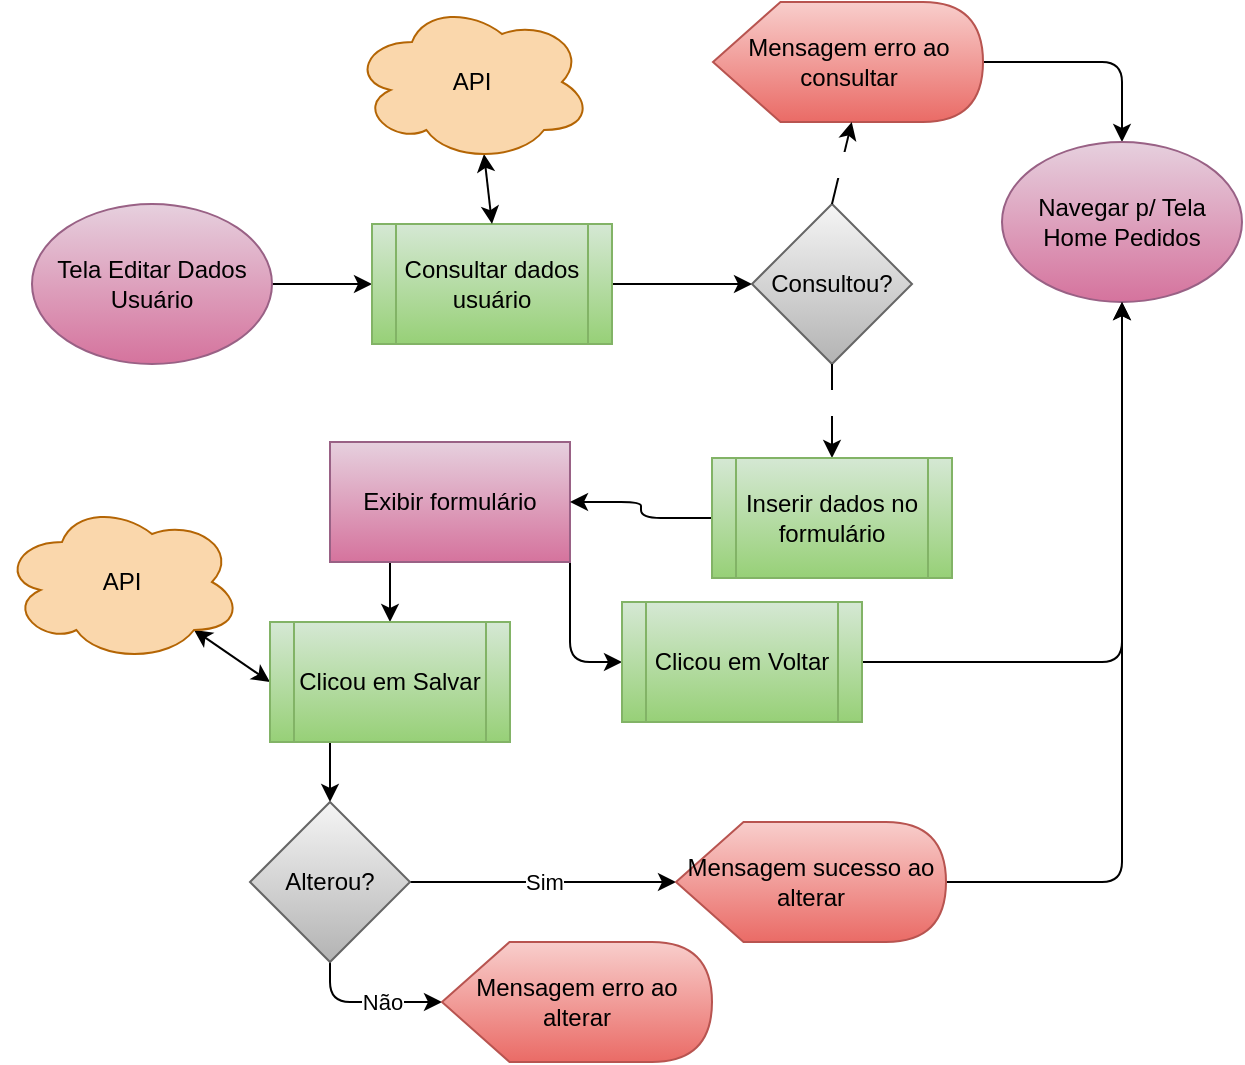 <mxfile>
    <diagram id="hafGD2FYq9tdRyy5QDzc" name="Página-1">
        <mxGraphModel dx="797" dy="635" grid="1" gridSize="10" guides="1" tooltips="1" connect="1" arrows="1" fold="1" page="1" pageScale="1" pageWidth="827" pageHeight="1169" math="0" shadow="0">
            <root>
                <mxCell id="0"/>
                <mxCell id="1" parent="0"/>
                <mxCell id="103" style="edgeStyle=none;html=1;exitX=1;exitY=0.5;exitDx=0;exitDy=0;entryX=0;entryY=0.5;entryDx=0;entryDy=0;" edge="1" parent="1" source="13" target="26">
                    <mxGeometry relative="1" as="geometry"/>
                </mxCell>
                <mxCell id="13" value="Tela Editar Dados Usuário" style="ellipse;whiteSpace=wrap;html=1;fillColor=#e6d0de;strokeColor=#996185;fontStyle=0;gradientColor=#d5739d;fontColor=#000000;" parent="1" vertex="1">
                    <mxGeometry x="15" y="111" width="120" height="80" as="geometry"/>
                </mxCell>
                <mxCell id="81" style="edgeStyle=none;html=1;exitX=1;exitY=0.5;exitDx=0;exitDy=0;entryX=0;entryY=0.5;entryDx=0;entryDy=0;" parent="1" source="26" target="79" edge="1">
                    <mxGeometry relative="1" as="geometry">
                        <mxPoint x="337" y="151" as="targetPoint"/>
                    </mxGeometry>
                </mxCell>
                <mxCell id="26" value="Consultar dados usuário" style="shape=process;whiteSpace=wrap;html=1;backgroundOutline=1;fillColor=#d5e8d4;gradientColor=#97d077;strokeColor=#82b366;fontColor=#000000;" parent="1" vertex="1">
                    <mxGeometry x="185" y="121" width="120" height="60" as="geometry"/>
                </mxCell>
                <mxCell id="55" style="edgeStyle=none;html=1;exitX=0.55;exitY=0.95;exitDx=0;exitDy=0;exitPerimeter=0;entryX=0.5;entryY=0;entryDx=0;entryDy=0;startArrow=classic;startFill=1;" parent="1" source="54" target="26" edge="1">
                    <mxGeometry relative="1" as="geometry"/>
                </mxCell>
                <mxCell id="54" value="API" style="ellipse;shape=cloud;whiteSpace=wrap;html=1;fillColor=#fad7ac;strokeColor=#b46504;fontColor=#000000;" parent="1" vertex="1">
                    <mxGeometry x="175" y="10" width="120" height="80" as="geometry"/>
                </mxCell>
                <mxCell id="91" style="edgeStyle=orthogonalEdgeStyle;html=1;exitX=1;exitY=1;exitDx=0;exitDy=0;entryX=0;entryY=0.5;entryDx=0;entryDy=0;" parent="1" source="78" target="89" edge="1">
                    <mxGeometry relative="1" as="geometry"/>
                </mxCell>
                <mxCell id="93" style="edgeStyle=orthogonalEdgeStyle;html=1;exitX=0.25;exitY=1;exitDx=0;exitDy=0;" parent="1" source="78" target="92" edge="1">
                    <mxGeometry relative="1" as="geometry"/>
                </mxCell>
                <mxCell id="78" value="Exibir formulário" style="whiteSpace=wrap;html=1;fillColor=#e6d0de;strokeColor=#996185;fontColor=#000000;fontStyle=0;gradientColor=#d5739d;" parent="1" vertex="1">
                    <mxGeometry x="164" y="230" width="120" height="60" as="geometry"/>
                </mxCell>
                <mxCell id="79" value="Consultou?" style="rhombus;whiteSpace=wrap;html=1;fillColor=#f5f5f5;gradientColor=#b3b3b3;strokeColor=#666666;fontColor=#000000;" parent="1" vertex="1">
                    <mxGeometry x="375" y="111" width="80" height="80" as="geometry"/>
                </mxCell>
                <mxCell id="85" style="edgeStyle=orthogonalEdgeStyle;html=1;exitX=1;exitY=0.5;exitDx=0;exitDy=0;exitPerimeter=0;entryX=0.5;entryY=0;entryDx=0;entryDy=0;" parent="1" source="82" target="86" edge="1">
                    <mxGeometry relative="1" as="geometry">
                        <mxPoint x="620" y="40" as="targetPoint"/>
                    </mxGeometry>
                </mxCell>
                <mxCell id="82" value="Mensagem erro ao consultar" style="shape=display;whiteSpace=wrap;html=1;fillColor=#f8cecc;gradientColor=#ea6b66;strokeColor=#b85450;fontColor=#000000;" parent="1" vertex="1">
                    <mxGeometry x="355.5" y="10" width="135" height="60" as="geometry"/>
                </mxCell>
                <mxCell id="83" value="Não" style="edgeStyle=none;html=1;fontColor=#FFFFFF;entryX=0;entryY=0;entryDx=69.375;entryDy=60;entryPerimeter=0;exitX=0.5;exitY=0;exitDx=0;exitDy=0;" parent="1" source="79" target="82" edge="1">
                    <mxGeometry relative="1" as="geometry">
                        <mxPoint x="263.875" y="60" as="targetPoint"/>
                        <mxPoint x="262" y="111" as="sourcePoint"/>
                        <mxPoint as="offset"/>
                    </mxGeometry>
                </mxCell>
                <mxCell id="84" value="Sim" style="edgeStyle=orthogonalEdgeStyle;html=1;exitX=0.5;exitY=1;exitDx=0;exitDy=0;fontColor=#FFFFFF;entryX=0.5;entryY=0;entryDx=0;entryDy=0;" parent="1" source="79" target="87" edge="1">
                    <mxGeometry x="-0.2" relative="1" as="geometry">
                        <mxPoint x="423" y="260" as="targetPoint"/>
                        <mxPoint as="offset"/>
                        <mxPoint x="302" y="151" as="sourcePoint"/>
                    </mxGeometry>
                </mxCell>
                <mxCell id="86" value="Navegar p/ Tela&lt;br&gt;Home Pedidos" style="ellipse;whiteSpace=wrap;html=1;fillColor=#e6d0de;strokeColor=#996185;fontStyle=0;gradientColor=#d5739d;fontColor=#000000;" parent="1" vertex="1">
                    <mxGeometry x="500" y="80" width="120" height="80" as="geometry"/>
                </mxCell>
                <mxCell id="88" style="edgeStyle=orthogonalEdgeStyle;html=1;entryX=1;entryY=0.5;entryDx=0;entryDy=0;" parent="1" source="87" target="78" edge="1">
                    <mxGeometry relative="1" as="geometry"/>
                </mxCell>
                <mxCell id="87" value="Inserir dados no formulário" style="shape=process;whiteSpace=wrap;html=1;backgroundOutline=1;fillColor=#d5e8d4;gradientColor=#97d077;strokeColor=#82b366;fontColor=#000000;" parent="1" vertex="1">
                    <mxGeometry x="355" y="238" width="120" height="60" as="geometry"/>
                </mxCell>
                <mxCell id="90" style="edgeStyle=orthogonalEdgeStyle;html=1;exitX=1;exitY=0.5;exitDx=0;exitDy=0;entryX=0.5;entryY=1;entryDx=0;entryDy=0;" parent="1" source="89" target="86" edge="1">
                    <mxGeometry relative="1" as="geometry"/>
                </mxCell>
                <mxCell id="89" value="Clicou em Voltar" style="shape=process;whiteSpace=wrap;html=1;backgroundOutline=1;fillColor=#d5e8d4;gradientColor=#97d077;strokeColor=#82b366;fontColor=#000000;" parent="1" vertex="1">
                    <mxGeometry x="310" y="310" width="120" height="60" as="geometry"/>
                </mxCell>
                <mxCell id="95" style="html=1;exitX=0;exitY=0.5;exitDx=0;exitDy=0;entryX=0.8;entryY=0.8;entryDx=0;entryDy=0;entryPerimeter=0;startArrow=classic;startFill=1;" parent="1" source="92" target="96" edge="1">
                    <mxGeometry relative="1" as="geometry">
                        <mxPoint x="80" y="350" as="targetPoint"/>
                    </mxGeometry>
                </mxCell>
                <mxCell id="97" style="edgeStyle=none;html=1;exitX=0.25;exitY=1;exitDx=0;exitDy=0;entryX=0.5;entryY=0;entryDx=0;entryDy=0;startArrow=none;startFill=0;" parent="1" source="92" target="94" edge="1">
                    <mxGeometry relative="1" as="geometry"/>
                </mxCell>
                <mxCell id="92" value="Clicou em Salvar" style="shape=process;whiteSpace=wrap;html=1;backgroundOutline=1;fillColor=#d5e8d4;gradientColor=#97d077;strokeColor=#82b366;fontColor=#000000;" parent="1" vertex="1">
                    <mxGeometry x="134" y="320" width="120" height="60" as="geometry"/>
                </mxCell>
                <mxCell id="98" value="" style="edgeStyle=orthogonalEdgeStyle;html=1;entryX=0.5;entryY=1;entryDx=0;entryDy=0;startArrow=none;startFill=0;exitX=1;exitY=0.5;exitDx=0;exitDy=0;exitPerimeter=0;" parent="1" source="99" target="86" edge="1">
                    <mxGeometry x="-0.902" relative="1" as="geometry">
                        <mxPoint x="530" y="470" as="sourcePoint"/>
                        <mxPoint as="offset"/>
                    </mxGeometry>
                </mxCell>
                <mxCell id="100" value="Sim" style="edgeStyle=orthogonalEdgeStyle;html=1;exitX=1;exitY=0.5;exitDx=0;exitDy=0;entryX=0;entryY=0.5;entryDx=0;entryDy=0;entryPerimeter=0;startArrow=none;startFill=0;" parent="1" source="94" target="99" edge="1">
                    <mxGeometry relative="1" as="geometry"/>
                </mxCell>
                <mxCell id="102" value="Não" style="edgeStyle=orthogonalEdgeStyle;html=1;exitX=0.5;exitY=1;exitDx=0;exitDy=0;entryX=0;entryY=0.5;entryDx=0;entryDy=0;entryPerimeter=0;startArrow=none;startFill=0;" parent="1" source="94" target="101" edge="1">
                    <mxGeometry x="0.21" relative="1" as="geometry">
                        <mxPoint as="offset"/>
                    </mxGeometry>
                </mxCell>
                <mxCell id="94" value="Alterou?" style="rhombus;whiteSpace=wrap;html=1;fillColor=#f5f5f5;gradientColor=#b3b3b3;strokeColor=#666666;fontColor=#000000;" parent="1" vertex="1">
                    <mxGeometry x="124" y="410" width="80" height="80" as="geometry"/>
                </mxCell>
                <mxCell id="96" value="API" style="ellipse;shape=cloud;whiteSpace=wrap;html=1;fillColor=#fad7ac;strokeColor=#b46504;fontColor=#000000;" parent="1" vertex="1">
                    <mxGeometry y="260" width="120" height="80" as="geometry"/>
                </mxCell>
                <mxCell id="99" value="Mensagem sucesso ao alterar" style="shape=display;whiteSpace=wrap;html=1;fillColor=#f8cecc;gradientColor=#ea6b66;strokeColor=#b85450;fontColor=#000000;" parent="1" vertex="1">
                    <mxGeometry x="337" y="420" width="135" height="60" as="geometry"/>
                </mxCell>
                <mxCell id="101" value="Mensagem erro ao alterar" style="shape=display;whiteSpace=wrap;html=1;fillColor=#f8cecc;gradientColor=#ea6b66;strokeColor=#b85450;fontColor=#000000;" parent="1" vertex="1">
                    <mxGeometry x="220" y="480" width="135" height="60" as="geometry"/>
                </mxCell>
            </root>
        </mxGraphModel>
    </diagram>
</mxfile>
